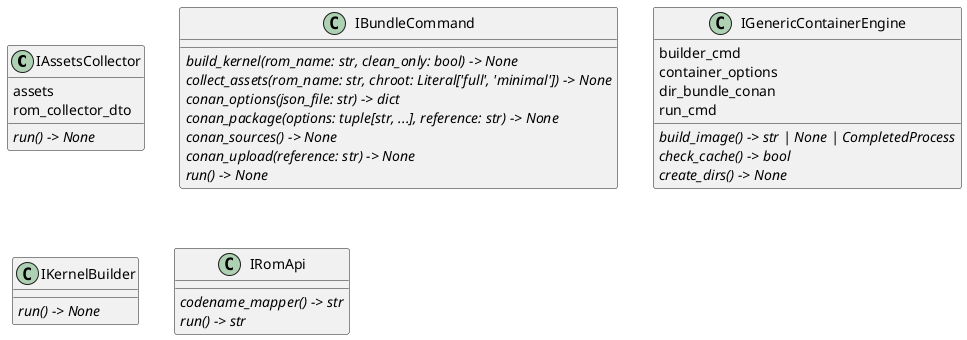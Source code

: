 @startuml classes
set namespaceSeparator none
class "IAssetsCollector" as interfaces.modules.IAssetsCollector {
  assets
  rom_collector_dto
  {abstract}run() -> None
}
class "IBundleCommand" as interfaces.commands.IBundleCommand {
  {abstract}build_kernel(rom_name: str, clean_only: bool) -> None
  {abstract}collect_assets(rom_name: str, chroot: Literal['full', 'minimal']) -> None
  {abstract}conan_options(json_file: str) -> dict
  {abstract}conan_package(options: tuple[str, ...], reference: str) -> None
  {abstract}conan_sources() -> None
  {abstract}conan_upload(reference: str) -> None
  {abstract}run() -> None
}
class "IGenericContainerEngine" as interfaces.engines.IGenericContainerEngine {
  builder_cmd
  container_options
  dir_bundle_conan
  run_cmd
  {abstract}build_image() -> str | None | CompletedProcess
  {abstract}check_cache() -> bool
  {abstract}create_dirs() -> None
}
class "IKernelBuilder" as interfaces.modules.IKernelBuilder {
  {abstract}run() -> None
}
class "IRomApi" as interfaces.clients.IRomApi {
  {abstract}codename_mapper() -> str
  {abstract}run() -> str
}
@enduml
